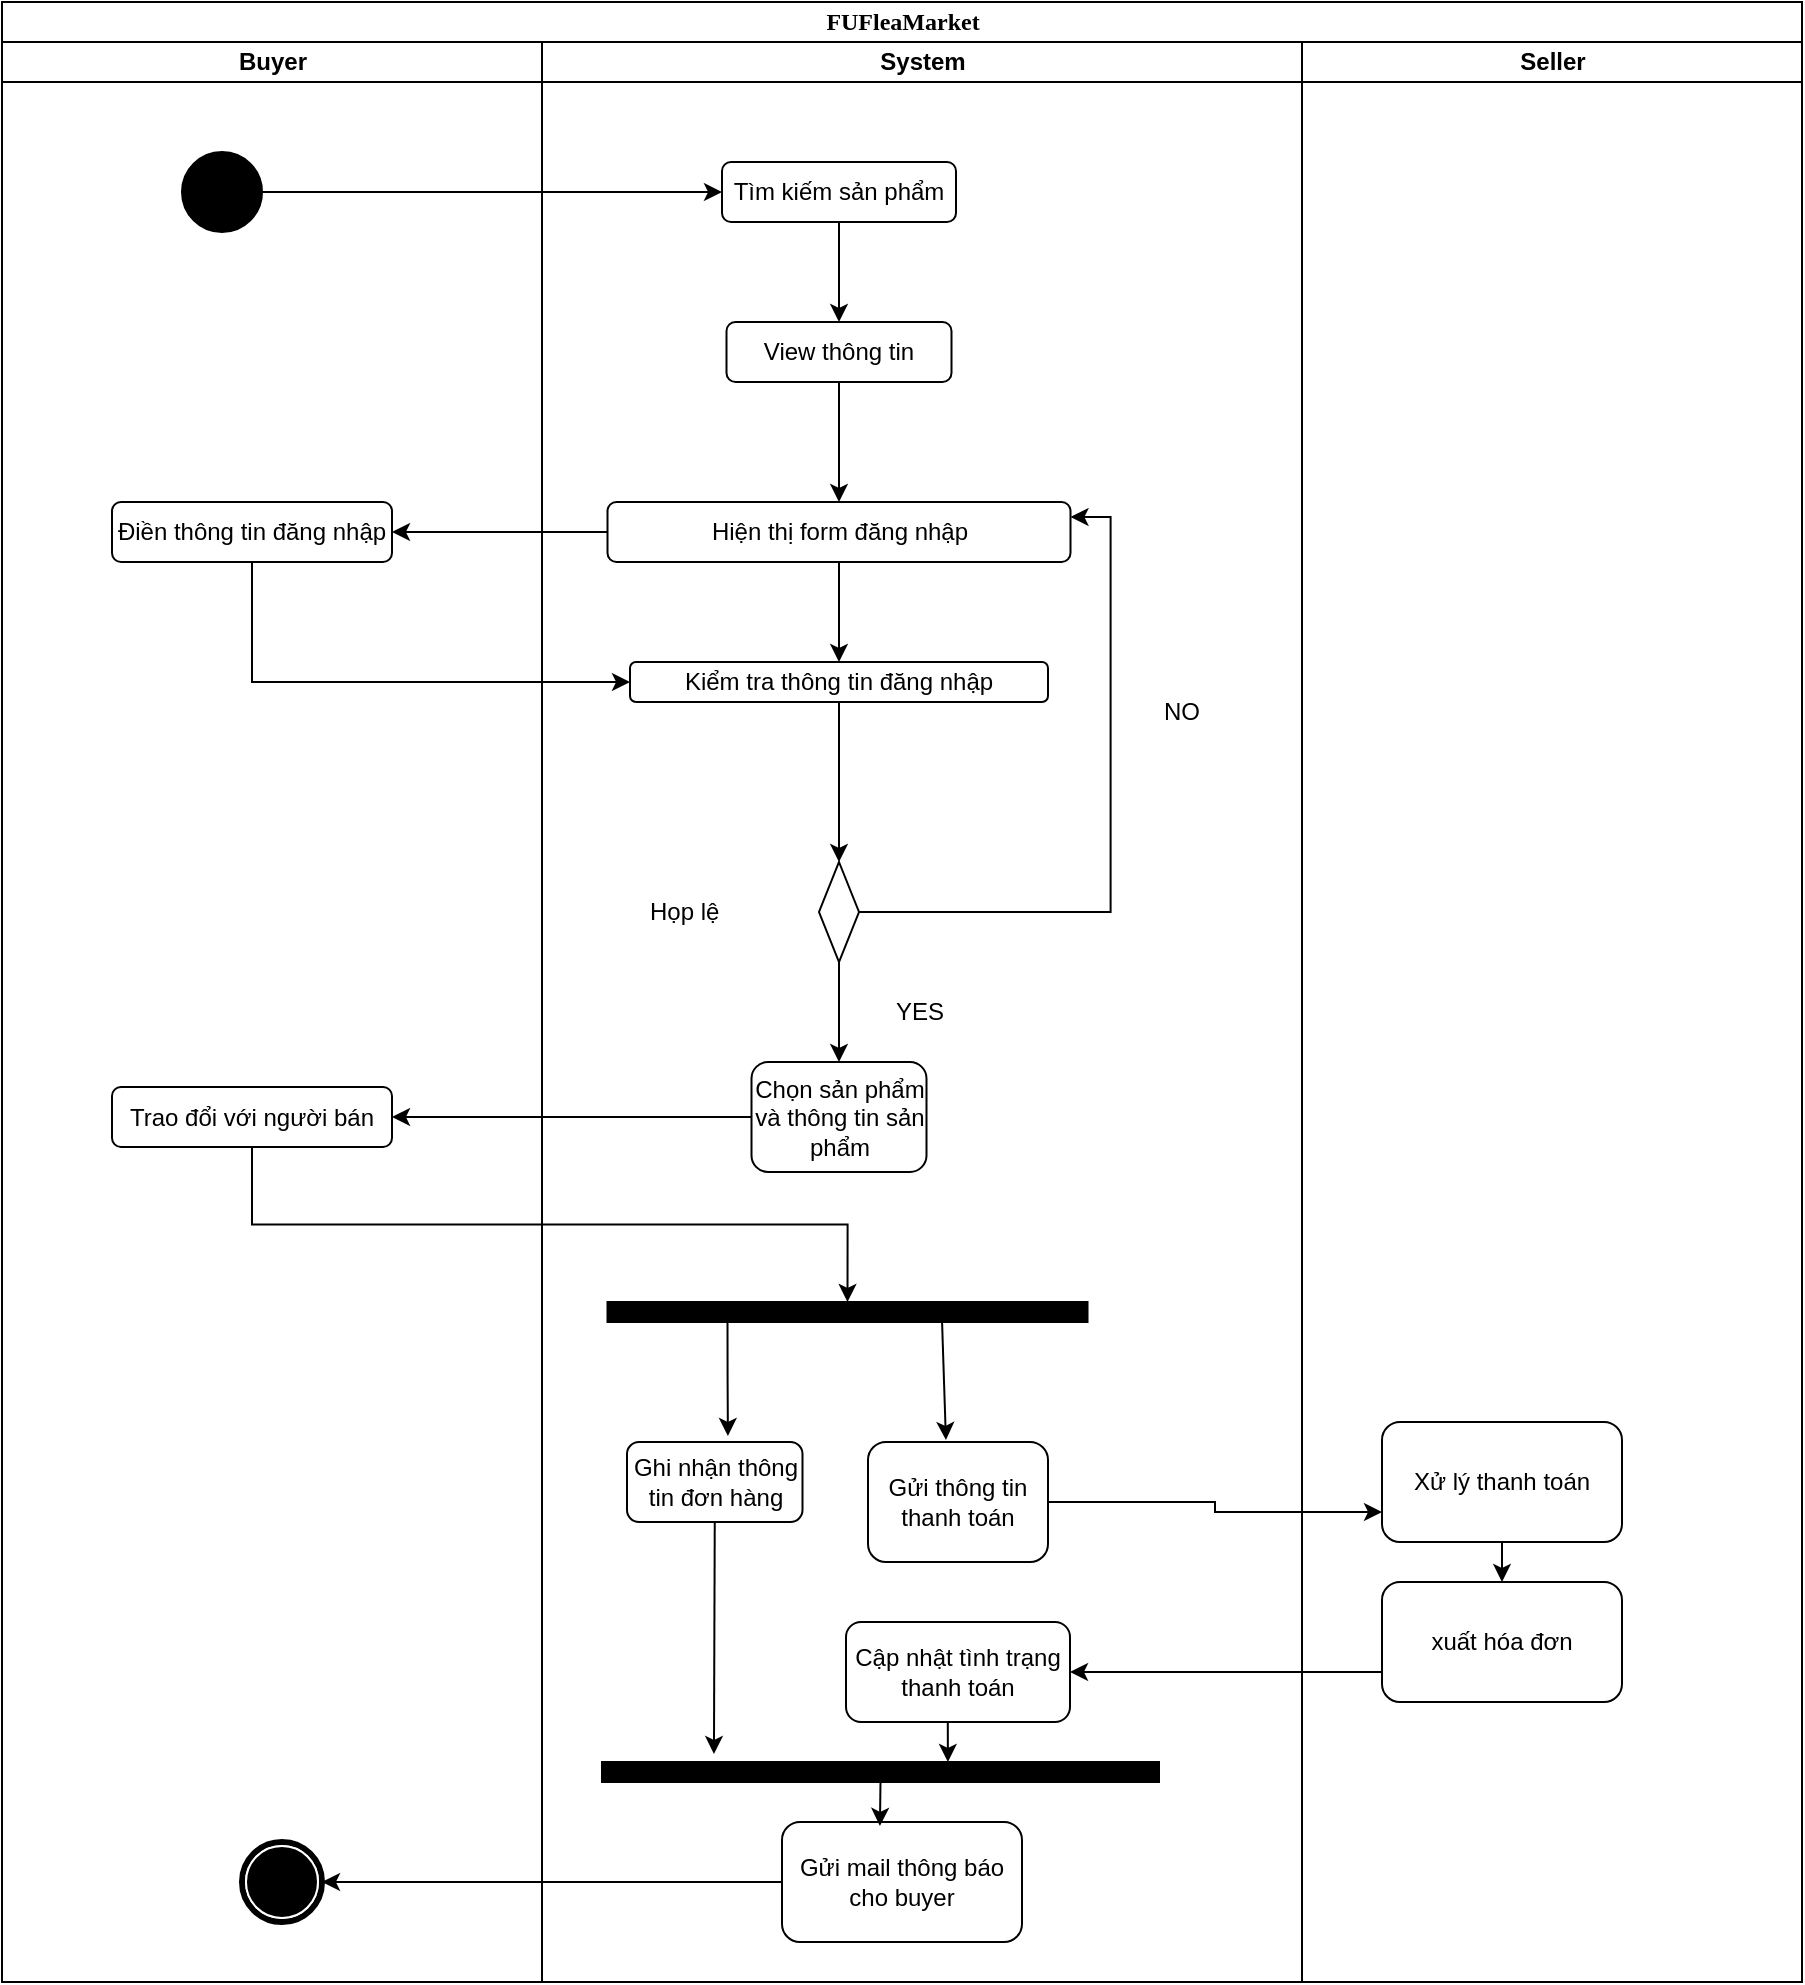 <mxfile version="24.4.0" type="device">
  <diagram name="Page-1" id="0783ab3e-0a74-02c8-0abd-f7b4e66b4bec">
    <mxGraphModel dx="1416" dy="818" grid="1" gridSize="10" guides="1" tooltips="1" connect="1" arrows="1" fold="1" page="1" pageScale="1" pageWidth="850" pageHeight="1100" background="none" math="0" shadow="0">
      <root>
        <mxCell id="0" />
        <mxCell id="1" parent="0" />
        <mxCell id="1c1d494c118603dd-1" value="FUFleaMarket" style="swimlane;html=1;childLayout=stackLayout;startSize=20;rounded=0;shadow=0;comic=0;labelBackgroundColor=none;strokeWidth=1;fontFamily=Verdana;fontSize=12;align=center;" parent="1" vertex="1">
          <mxGeometry x="50" y="30" width="900" height="990" as="geometry" />
        </mxCell>
        <mxCell id="1c1d494c118603dd-2" value="Buyer" style="swimlane;html=1;startSize=20;" parent="1c1d494c118603dd-1" vertex="1">
          <mxGeometry y="20" width="270" height="970" as="geometry" />
        </mxCell>
        <mxCell id="60571a20871a0731-4" value="" style="ellipse;whiteSpace=wrap;html=1;rounded=0;shadow=0;comic=0;labelBackgroundColor=none;strokeWidth=1;fillColor=#000000;fontFamily=Verdana;fontSize=12;align=center;" parent="1c1d494c118603dd-2" vertex="1">
          <mxGeometry x="90" y="55" width="40" height="40" as="geometry" />
        </mxCell>
        <mxCell id="uPPm4ntmLGDZb36zqtKK-16" value="Điền thông tin đăng nhập" style="rounded=1;whiteSpace=wrap;html=1;" parent="1c1d494c118603dd-2" vertex="1">
          <mxGeometry x="55" y="230" width="140" height="30" as="geometry" />
        </mxCell>
        <mxCell id="uPPm4ntmLGDZb36zqtKK-73" value="Trao đổi với người bán" style="rounded=1;whiteSpace=wrap;html=1;" parent="1c1d494c118603dd-2" vertex="1">
          <mxGeometry x="55" y="522.5" width="140" height="30" as="geometry" />
        </mxCell>
        <mxCell id="60571a20871a0731-5" value="" style="shape=mxgraph.bpmn.shape;html=1;verticalLabelPosition=bottom;labelBackgroundColor=#ffffff;verticalAlign=top;perimeter=ellipsePerimeter;outline=end;symbol=terminate;rounded=0;shadow=0;comic=0;strokeWidth=1;fontFamily=Verdana;fontSize=12;align=center;" parent="1c1d494c118603dd-2" vertex="1">
          <mxGeometry x="120" y="900" width="40" height="40" as="geometry" />
        </mxCell>
        <mxCell id="1c1d494c118603dd-3" value="System" style="swimlane;html=1;startSize=20;" parent="1c1d494c118603dd-1" vertex="1">
          <mxGeometry x="270" y="20" width="380" height="970" as="geometry" />
        </mxCell>
        <mxCell id="uPPm4ntmLGDZb36zqtKK-69" style="edgeStyle=orthogonalEdgeStyle;rounded=0;orthogonalLoop=1;jettySize=auto;html=1;exitX=1;exitY=0.5;exitDx=0;exitDy=0;entryX=1;entryY=0.25;entryDx=0;entryDy=0;" parent="1c1d494c118603dd-3" source="uPPm4ntmLGDZb36zqtKK-13" target="uPPm4ntmLGDZb36zqtKK-28" edge="1">
          <mxGeometry relative="1" as="geometry">
            <mxPoint x="330" y="260" as="targetPoint" />
          </mxGeometry>
        </mxCell>
        <mxCell id="uPPm4ntmLGDZb36zqtKK-71" style="edgeStyle=orthogonalEdgeStyle;rounded=0;orthogonalLoop=1;jettySize=auto;html=1;exitX=0.5;exitY=1;exitDx=0;exitDy=0;entryX=0.5;entryY=0;entryDx=0;entryDy=0;" parent="1c1d494c118603dd-3" source="uPPm4ntmLGDZb36zqtKK-13" target="uPPm4ntmLGDZb36zqtKK-24" edge="1">
          <mxGeometry relative="1" as="geometry" />
        </mxCell>
        <mxCell id="uPPm4ntmLGDZb36zqtKK-13" value="" style="rhombus;whiteSpace=wrap;html=1;" parent="1c1d494c118603dd-3" vertex="1">
          <mxGeometry x="138.5" y="410" width="20" height="50" as="geometry" />
        </mxCell>
        <mxCell id="uPPm4ntmLGDZb36zqtKK-14" value="Họp lệ&amp;nbsp;" style="text;html=1;align=center;verticalAlign=middle;whiteSpace=wrap;rounded=0;" parent="1c1d494c118603dd-3" vertex="1">
          <mxGeometry x="42.5" y="420" width="60" height="30" as="geometry" />
        </mxCell>
        <mxCell id="uPPm4ntmLGDZb36zqtKK-23" value="YES" style="text;html=1;align=center;verticalAlign=middle;whiteSpace=wrap;rounded=0;" parent="1c1d494c118603dd-3" vertex="1">
          <mxGeometry x="158.5" y="470" width="60" height="30" as="geometry" />
        </mxCell>
        <mxCell id="uPPm4ntmLGDZb36zqtKK-49" style="edgeStyle=orthogonalEdgeStyle;rounded=0;orthogonalLoop=1;jettySize=auto;html=1;exitX=0.5;exitY=1;exitDx=0;exitDy=0;entryX=0.5;entryY=0;entryDx=0;entryDy=0;" parent="1c1d494c118603dd-3" source="uPPm4ntmLGDZb36zqtKK-6" target="uPPm4ntmLGDZb36zqtKK-11" edge="1">
          <mxGeometry relative="1" as="geometry" />
        </mxCell>
        <mxCell id="uPPm4ntmLGDZb36zqtKK-6" value="Tìm kiếm sản phẩm" style="rounded=1;whiteSpace=wrap;html=1;" parent="1c1d494c118603dd-3" vertex="1">
          <mxGeometry x="90" y="60" width="117" height="30" as="geometry" />
        </mxCell>
        <mxCell id="uPPm4ntmLGDZb36zqtKK-51" style="edgeStyle=orthogonalEdgeStyle;rounded=0;orthogonalLoop=1;jettySize=auto;html=1;exitX=0.5;exitY=1;exitDx=0;exitDy=0;entryX=0.5;entryY=0;entryDx=0;entryDy=0;" parent="1c1d494c118603dd-3" source="uPPm4ntmLGDZb36zqtKK-11" target="uPPm4ntmLGDZb36zqtKK-28" edge="1">
          <mxGeometry relative="1" as="geometry" />
        </mxCell>
        <mxCell id="uPPm4ntmLGDZb36zqtKK-11" value="View thông tin" style="rounded=1;whiteSpace=wrap;html=1;" parent="1c1d494c118603dd-3" vertex="1">
          <mxGeometry x="92.25" y="140" width="112.5" height="30" as="geometry" />
        </mxCell>
        <mxCell id="uPPm4ntmLGDZb36zqtKK-52" style="edgeStyle=orthogonalEdgeStyle;rounded=0;orthogonalLoop=1;jettySize=auto;html=1;exitX=0.5;exitY=1;exitDx=0;exitDy=0;entryX=0.5;entryY=0;entryDx=0;entryDy=0;" parent="1c1d494c118603dd-3" source="uPPm4ntmLGDZb36zqtKK-28" target="uPPm4ntmLGDZb36zqtKK-33" edge="1">
          <mxGeometry relative="1" as="geometry" />
        </mxCell>
        <mxCell id="uPPm4ntmLGDZb36zqtKK-28" value="Hiện thị form đăng nhập" style="rounded=1;whiteSpace=wrap;html=1;" parent="1c1d494c118603dd-3" vertex="1">
          <mxGeometry x="32.75" y="230" width="231.5" height="30" as="geometry" />
        </mxCell>
        <mxCell id="uPPm4ntmLGDZb36zqtKK-57" style="edgeStyle=orthogonalEdgeStyle;rounded=0;orthogonalLoop=1;jettySize=auto;html=1;exitX=0.5;exitY=1;exitDx=0;exitDy=0;entryX=0.5;entryY=0;entryDx=0;entryDy=0;" parent="1c1d494c118603dd-3" source="uPPm4ntmLGDZb36zqtKK-33" target="uPPm4ntmLGDZb36zqtKK-13" edge="1">
          <mxGeometry relative="1" as="geometry" />
        </mxCell>
        <mxCell id="uPPm4ntmLGDZb36zqtKK-33" value="Kiểm tra thông tin đăng nhập" style="rounded=1;whiteSpace=wrap;html=1;" parent="1c1d494c118603dd-3" vertex="1">
          <mxGeometry x="44" y="310" width="209" height="20" as="geometry" />
        </mxCell>
        <mxCell id="uPPm4ntmLGDZb36zqtKK-70" value="NO" style="text;html=1;align=center;verticalAlign=middle;whiteSpace=wrap;rounded=0;" parent="1c1d494c118603dd-3" vertex="1">
          <mxGeometry x="290" y="320" width="60" height="30" as="geometry" />
        </mxCell>
        <mxCell id="uPPm4ntmLGDZb36zqtKK-24" value="Chọn sản phẩm và thông tin sản phẩm" style="rounded=1;whiteSpace=wrap;html=1;" parent="1c1d494c118603dd-3" vertex="1">
          <mxGeometry x="104.75" y="510" width="87.5" height="55" as="geometry" />
        </mxCell>
        <mxCell id="uPPm4ntmLGDZb36zqtKK-83" value="" style="rounded=0;whiteSpace=wrap;html=1;fillColor=#000000;" parent="1c1d494c118603dd-3" vertex="1">
          <mxGeometry x="32.75" y="630" width="240" height="10" as="geometry" />
        </mxCell>
        <mxCell id="uPPm4ntmLGDZb36zqtKK-85" value="Ghi nhận thông tin đơn hàng" style="rounded=1;whiteSpace=wrap;html=1;" parent="1c1d494c118603dd-3" vertex="1">
          <mxGeometry x="42.5" y="700" width="87.75" height="40" as="geometry" />
        </mxCell>
        <mxCell id="uPPm4ntmLGDZb36zqtKK-87" style="edgeStyle=orthogonalEdgeStyle;rounded=0;orthogonalLoop=1;jettySize=auto;html=1;exitX=0.25;exitY=1;exitDx=0;exitDy=0;entryX=0.575;entryY=-0.075;entryDx=0;entryDy=0;entryPerimeter=0;" parent="1c1d494c118603dd-3" source="uPPm4ntmLGDZb36zqtKK-83" target="uPPm4ntmLGDZb36zqtKK-85" edge="1">
          <mxGeometry relative="1" as="geometry" />
        </mxCell>
        <mxCell id="uPPm4ntmLGDZb36zqtKK-88" value="Gửi thông tin thanh toán" style="rounded=1;whiteSpace=wrap;html=1;" parent="1c1d494c118603dd-3" vertex="1">
          <mxGeometry x="163" y="700" width="90" height="60" as="geometry" />
        </mxCell>
        <mxCell id="uPPm4ntmLGDZb36zqtKK-92" value="" style="endArrow=classic;html=1;rounded=0;exitX=0.697;exitY=1;exitDx=0;exitDy=0;exitPerimeter=0;entryX=0.433;entryY=-0.017;entryDx=0;entryDy=0;entryPerimeter=0;" parent="1c1d494c118603dd-3" source="uPPm4ntmLGDZb36zqtKK-83" target="uPPm4ntmLGDZb36zqtKK-88" edge="1">
          <mxGeometry width="50" height="50" relative="1" as="geometry">
            <mxPoint x="110" y="640" as="sourcePoint" />
            <mxPoint x="160" y="590" as="targetPoint" />
          </mxGeometry>
        </mxCell>
        <mxCell id="uPPm4ntmLGDZb36zqtKK-93" value="Cập nhật tình trạng thanh toán" style="rounded=1;whiteSpace=wrap;html=1;" parent="1c1d494c118603dd-3" vertex="1">
          <mxGeometry x="152" y="790" width="112" height="50" as="geometry" />
        </mxCell>
        <mxCell id="uPPm4ntmLGDZb36zqtKK-101" value="" style="rounded=0;whiteSpace=wrap;html=1;fillColor=#000000;" parent="1c1d494c118603dd-3" vertex="1">
          <mxGeometry x="30" y="860" width="278.5" height="10" as="geometry" />
        </mxCell>
        <mxCell id="uPPm4ntmLGDZb36zqtKK-102" value="Gửi mail thông báo cho buyer" style="rounded=1;whiteSpace=wrap;html=1;" parent="1c1d494c118603dd-3" vertex="1">
          <mxGeometry x="120" y="890" width="120" height="60" as="geometry" />
        </mxCell>
        <mxCell id="uPPm4ntmLGDZb36zqtKK-106" value="" style="endArrow=classic;html=1;rounded=0;exitX=0.5;exitY=1;exitDx=0;exitDy=0;entryX=0.201;entryY=-0.4;entryDx=0;entryDy=0;entryPerimeter=0;" parent="1c1d494c118603dd-3" source="uPPm4ntmLGDZb36zqtKK-85" target="uPPm4ntmLGDZb36zqtKK-101" edge="1">
          <mxGeometry width="50" height="50" relative="1" as="geometry">
            <mxPoint x="90" y="640" as="sourcePoint" />
            <mxPoint x="140" y="590" as="targetPoint" />
          </mxGeometry>
        </mxCell>
        <mxCell id="uPPm4ntmLGDZb36zqtKK-107" style="edgeStyle=orthogonalEdgeStyle;rounded=0;orthogonalLoop=1;jettySize=auto;html=1;exitX=0.5;exitY=1;exitDx=0;exitDy=0;entryX=0.621;entryY=0;entryDx=0;entryDy=0;entryPerimeter=0;" parent="1c1d494c118603dd-3" source="uPPm4ntmLGDZb36zqtKK-93" target="uPPm4ntmLGDZb36zqtKK-101" edge="1">
          <mxGeometry relative="1" as="geometry" />
        </mxCell>
        <mxCell id="uPPm4ntmLGDZb36zqtKK-108" style="edgeStyle=orthogonalEdgeStyle;rounded=0;orthogonalLoop=1;jettySize=auto;html=1;exitX=0.5;exitY=1;exitDx=0;exitDy=0;entryX=0.408;entryY=0.033;entryDx=0;entryDy=0;entryPerimeter=0;" parent="1c1d494c118603dd-3" source="uPPm4ntmLGDZb36zqtKK-101" target="uPPm4ntmLGDZb36zqtKK-102" edge="1">
          <mxGeometry relative="1" as="geometry" />
        </mxCell>
        <mxCell id="1c1d494c118603dd-4" value="Seller" style="swimlane;html=1;startSize=20;" parent="1c1d494c118603dd-1" vertex="1">
          <mxGeometry x="650" y="20" width="250" height="970" as="geometry" />
        </mxCell>
        <mxCell id="uPPm4ntmLGDZb36zqtKK-98" style="edgeStyle=orthogonalEdgeStyle;rounded=0;orthogonalLoop=1;jettySize=auto;html=1;exitX=0.5;exitY=1;exitDx=0;exitDy=0;entryX=0.5;entryY=0;entryDx=0;entryDy=0;" parent="1c1d494c118603dd-4" source="uPPm4ntmLGDZb36zqtKK-96" target="uPPm4ntmLGDZb36zqtKK-97" edge="1">
          <mxGeometry relative="1" as="geometry" />
        </mxCell>
        <mxCell id="uPPm4ntmLGDZb36zqtKK-96" value="Xử lý thanh toán" style="rounded=1;whiteSpace=wrap;html=1;" parent="1c1d494c118603dd-4" vertex="1">
          <mxGeometry x="40" y="690" width="120" height="60" as="geometry" />
        </mxCell>
        <mxCell id="uPPm4ntmLGDZb36zqtKK-97" value="xuất hóa đơn" style="rounded=1;whiteSpace=wrap;html=1;" parent="1c1d494c118603dd-4" vertex="1">
          <mxGeometry x="40" y="770" width="120" height="60" as="geometry" />
        </mxCell>
        <mxCell id="uPPm4ntmLGDZb36zqtKK-50" style="edgeStyle=orthogonalEdgeStyle;rounded=0;orthogonalLoop=1;jettySize=auto;html=1;exitX=1;exitY=0.5;exitDx=0;exitDy=0;entryX=0;entryY=0.5;entryDx=0;entryDy=0;" parent="1c1d494c118603dd-1" source="60571a20871a0731-4" target="uPPm4ntmLGDZb36zqtKK-6" edge="1">
          <mxGeometry relative="1" as="geometry" />
        </mxCell>
        <mxCell id="uPPm4ntmLGDZb36zqtKK-53" style="edgeStyle=orthogonalEdgeStyle;rounded=0;orthogonalLoop=1;jettySize=auto;html=1;exitX=0;exitY=0.5;exitDx=0;exitDy=0;entryX=1;entryY=0.5;entryDx=0;entryDy=0;" parent="1c1d494c118603dd-1" source="uPPm4ntmLGDZb36zqtKK-28" target="uPPm4ntmLGDZb36zqtKK-16" edge="1">
          <mxGeometry relative="1" as="geometry" />
        </mxCell>
        <mxCell id="uPPm4ntmLGDZb36zqtKK-54" style="edgeStyle=orthogonalEdgeStyle;rounded=0;orthogonalLoop=1;jettySize=auto;html=1;exitX=0.5;exitY=1;exitDx=0;exitDy=0;entryX=0;entryY=0.5;entryDx=0;entryDy=0;" parent="1c1d494c118603dd-1" source="uPPm4ntmLGDZb36zqtKK-16" target="uPPm4ntmLGDZb36zqtKK-33" edge="1">
          <mxGeometry relative="1" as="geometry" />
        </mxCell>
        <mxCell id="uPPm4ntmLGDZb36zqtKK-77" style="edgeStyle=orthogonalEdgeStyle;rounded=0;orthogonalLoop=1;jettySize=auto;html=1;exitX=0;exitY=0.5;exitDx=0;exitDy=0;entryX=1;entryY=0.5;entryDx=0;entryDy=0;" parent="1c1d494c118603dd-1" source="uPPm4ntmLGDZb36zqtKK-24" target="uPPm4ntmLGDZb36zqtKK-73" edge="1">
          <mxGeometry relative="1" as="geometry" />
        </mxCell>
        <mxCell id="uPPm4ntmLGDZb36zqtKK-84" style="edgeStyle=orthogonalEdgeStyle;rounded=0;orthogonalLoop=1;jettySize=auto;html=1;exitX=0.5;exitY=1;exitDx=0;exitDy=0;entryX=0.5;entryY=0;entryDx=0;entryDy=0;" parent="1c1d494c118603dd-1" source="uPPm4ntmLGDZb36zqtKK-73" target="uPPm4ntmLGDZb36zqtKK-83" edge="1">
          <mxGeometry relative="1" as="geometry" />
        </mxCell>
        <mxCell id="uPPm4ntmLGDZb36zqtKK-99" style="edgeStyle=orthogonalEdgeStyle;rounded=0;orthogonalLoop=1;jettySize=auto;html=1;exitX=1;exitY=0.5;exitDx=0;exitDy=0;entryX=0;entryY=0.75;entryDx=0;entryDy=0;" parent="1c1d494c118603dd-1" source="uPPm4ntmLGDZb36zqtKK-88" target="uPPm4ntmLGDZb36zqtKK-96" edge="1">
          <mxGeometry relative="1" as="geometry" />
        </mxCell>
        <mxCell id="uPPm4ntmLGDZb36zqtKK-100" style="edgeStyle=orthogonalEdgeStyle;rounded=0;orthogonalLoop=1;jettySize=auto;html=1;exitX=0;exitY=0.75;exitDx=0;exitDy=0;entryX=1;entryY=0.5;entryDx=0;entryDy=0;" parent="1c1d494c118603dd-1" source="uPPm4ntmLGDZb36zqtKK-97" target="uPPm4ntmLGDZb36zqtKK-93" edge="1">
          <mxGeometry relative="1" as="geometry" />
        </mxCell>
        <mxCell id="uPPm4ntmLGDZb36zqtKK-110" style="edgeStyle=orthogonalEdgeStyle;rounded=0;orthogonalLoop=1;jettySize=auto;html=1;exitX=0;exitY=0.5;exitDx=0;exitDy=0;entryX=1;entryY=0.5;entryDx=0;entryDy=0;" parent="1c1d494c118603dd-1" source="uPPm4ntmLGDZb36zqtKK-102" target="60571a20871a0731-5" edge="1">
          <mxGeometry relative="1" as="geometry" />
        </mxCell>
      </root>
    </mxGraphModel>
  </diagram>
</mxfile>
